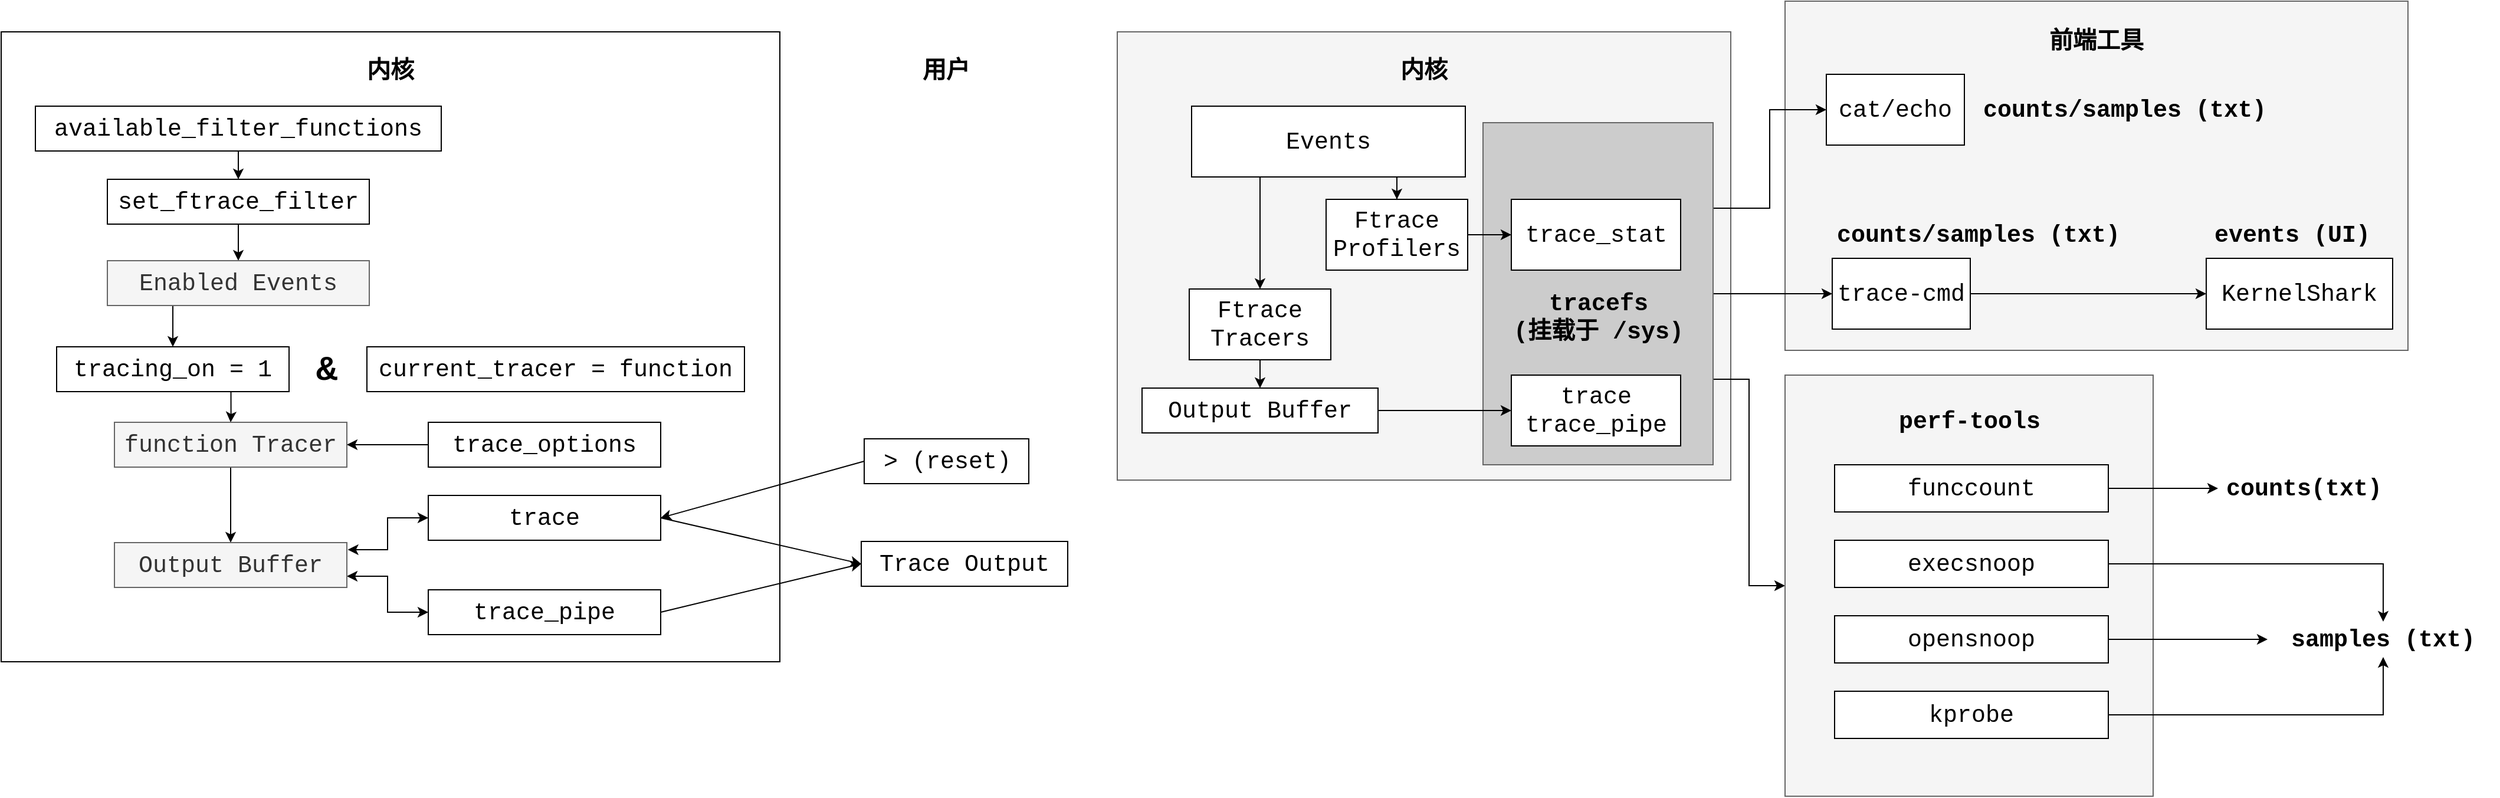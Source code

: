 <mxfile version="15.8.7" type="device"><diagram id="x9tby8mRVupGOMF6AwRb" name="第 1 页"><mxGraphModel dx="2254" dy="969" grid="0" gridSize="10" guides="1" tooltips="1" connect="1" arrows="1" fold="1" page="0" pageScale="1" pageWidth="827" pageHeight="1169" math="0" shadow="0"><root><mxCell id="0"/><mxCell id="1" parent="0"/><mxCell id="cLZD9SabVryVcj0JCKJm-41" value="" style="rounded=0;whiteSpace=wrap;html=1;fillColor=#f5f5f5;fontColor=#333333;strokeColor=#666666;" parent="1" vertex="1"><mxGeometry x="722" y="156" width="528" height="296" as="geometry"/></mxCell><mxCell id="cLZD9SabVryVcj0JCKJm-8" value="" style="rounded=0;whiteSpace=wrap;html=1;fillColor=#f5f5f5;fontColor=#333333;strokeColor=#666666;" parent="1" vertex="1"><mxGeometry x="156" y="182" width="520" height="380" as="geometry"/></mxCell><mxCell id="cLZD9SabVryVcj0JCKJm-4" style="edgeStyle=orthogonalEdgeStyle;rounded=0;orthogonalLoop=1;jettySize=auto;html=1;fontFamily=Courier New;fontSize=20;exitX=0.25;exitY=1;exitDx=0;exitDy=0;" parent="1" source="cLZD9SabVryVcj0JCKJm-1" target="cLZD9SabVryVcj0JCKJm-3" edge="1"><mxGeometry relative="1" as="geometry"/></mxCell><mxCell id="cLZD9SabVryVcj0JCKJm-6" style="edgeStyle=orthogonalEdgeStyle;rounded=0;orthogonalLoop=1;jettySize=auto;html=1;fontFamily=Courier New;fontSize=20;exitX=0.75;exitY=1;exitDx=0;exitDy=0;" parent="1" source="cLZD9SabVryVcj0JCKJm-1" target="cLZD9SabVryVcj0JCKJm-5" edge="1"><mxGeometry relative="1" as="geometry"/></mxCell><mxCell id="cLZD9SabVryVcj0JCKJm-1" value="&lt;font style=&quot;font-size: 20px&quot; face=&quot;Courier New&quot;&gt;Events&lt;/font&gt;" style="rounded=0;whiteSpace=wrap;html=1;" parent="1" vertex="1"><mxGeometry x="219" y="245" width="232" height="60" as="geometry"/></mxCell><mxCell id="cLZD9SabVryVcj0JCKJm-2" value="&lt;font style=&quot;font-size: 20px&quot; face=&quot;Courier New&quot;&gt;Output Buffer&lt;/font&gt;" style="rounded=0;whiteSpace=wrap;html=1;" parent="1" vertex="1"><mxGeometry x="177" y="484" width="200" height="38" as="geometry"/></mxCell><mxCell id="cLZD9SabVryVcj0JCKJm-7" style="edgeStyle=orthogonalEdgeStyle;rounded=0;orthogonalLoop=1;jettySize=auto;html=1;fontFamily=Courier New;fontSize=20;" parent="1" source="cLZD9SabVryVcj0JCKJm-3" target="cLZD9SabVryVcj0JCKJm-2" edge="1"><mxGeometry relative="1" as="geometry"/></mxCell><mxCell id="cLZD9SabVryVcj0JCKJm-3" value="&lt;font style=&quot;font-size: 20px&quot; face=&quot;Courier New&quot;&gt;Ftrace Tracers&lt;/font&gt;" style="rounded=0;whiteSpace=wrap;html=1;" parent="1" vertex="1"><mxGeometry x="217" y="400" width="120" height="60" as="geometry"/></mxCell><mxCell id="cLZD9SabVryVcj0JCKJm-5" value="&lt;font style=&quot;font-size: 20px&quot; face=&quot;Courier New&quot;&gt;Ftrace Profilers&lt;/font&gt;" style="rounded=0;whiteSpace=wrap;html=1;" parent="1" vertex="1"><mxGeometry x="333" y="324" width="120" height="60" as="geometry"/></mxCell><mxCell id="cLZD9SabVryVcj0JCKJm-9" value="&lt;b&gt;内核&lt;/b&gt;" style="text;html=1;strokeColor=none;fillColor=none;align=center;verticalAlign=middle;whiteSpace=wrap;rounded=0;fontFamily=Courier New;fontSize=20;" parent="1" vertex="1"><mxGeometry x="371" y="200" width="90" height="30" as="geometry"/></mxCell><mxCell id="cLZD9SabVryVcj0JCKJm-18" style="edgeStyle=orthogonalEdgeStyle;rounded=0;orthogonalLoop=1;jettySize=auto;html=1;fontFamily=Courier New;fontSize=20;exitX=1;exitY=0.25;exitDx=0;exitDy=0;" parent="1" source="cLZD9SabVryVcj0JCKJm-10" target="cLZD9SabVryVcj0JCKJm-17" edge="1"><mxGeometry relative="1" as="geometry"/></mxCell><mxCell id="cLZD9SabVryVcj0JCKJm-20" style="edgeStyle=orthogonalEdgeStyle;rounded=0;orthogonalLoop=1;jettySize=auto;html=1;entryX=0;entryY=0.5;entryDx=0;entryDy=0;fontFamily=Courier New;fontSize=20;" parent="1" source="cLZD9SabVryVcj0JCKJm-10" target="cLZD9SabVryVcj0JCKJm-19" edge="1"><mxGeometry relative="1" as="geometry"/></mxCell><mxCell id="cLZD9SabVryVcj0JCKJm-24" style="edgeStyle=orthogonalEdgeStyle;rounded=0;orthogonalLoop=1;jettySize=auto;html=1;fontFamily=Courier New;fontSize=20;exitX=1;exitY=0.75;exitDx=0;exitDy=0;" parent="1" source="cLZD9SabVryVcj0JCKJm-10" target="cLZD9SabVryVcj0JCKJm-22" edge="1"><mxGeometry relative="1" as="geometry"/></mxCell><mxCell id="cLZD9SabVryVcj0JCKJm-10" value="" style="rounded=0;whiteSpace=wrap;html=1;fillColor=#CCCCCC;fontColor=#333333;strokeColor=#666666;" parent="1" vertex="1"><mxGeometry x="466" y="259" width="195" height="290" as="geometry"/></mxCell><mxCell id="cLZD9SabVryVcj0JCKJm-11" value="&lt;font style=&quot;font-size: 20px&quot; face=&quot;Courier New&quot;&gt;trace_stat&lt;/font&gt;" style="rounded=0;whiteSpace=wrap;html=1;" parent="1" vertex="1"><mxGeometry x="490" y="324" width="143.5" height="60" as="geometry"/></mxCell><mxCell id="cLZD9SabVryVcj0JCKJm-13" style="edgeStyle=orthogonalEdgeStyle;rounded=0;orthogonalLoop=1;jettySize=auto;html=1;fontFamily=Courier New;fontSize=20;" parent="1" source="cLZD9SabVryVcj0JCKJm-5" target="cLZD9SabVryVcj0JCKJm-11" edge="1"><mxGeometry relative="1" as="geometry"/></mxCell><mxCell id="cLZD9SabVryVcj0JCKJm-14" value="&lt;font style=&quot;font-size: 20px&quot; face=&quot;Courier New&quot;&gt;trace&lt;br&gt;trace_pipe&lt;br&gt;&lt;/font&gt;" style="rounded=0;whiteSpace=wrap;html=1;" parent="1" vertex="1"><mxGeometry x="490" y="473" width="143.5" height="60" as="geometry"/></mxCell><mxCell id="cLZD9SabVryVcj0JCKJm-16" value="&lt;b&gt;tracefs &lt;br&gt;(挂载于 /sys)&lt;/b&gt;" style="text;html=1;strokeColor=none;fillColor=none;align=center;verticalAlign=middle;whiteSpace=wrap;rounded=0;fontFamily=Courier New;fontSize=20;" parent="1" vertex="1"><mxGeometry x="473.5" y="409" width="180" height="30" as="geometry"/></mxCell><mxCell id="cLZD9SabVryVcj0JCKJm-17" value="&lt;font style=&quot;font-size: 20px&quot; face=&quot;Courier New&quot;&gt;cat/echo&lt;br&gt;&lt;/font&gt;" style="rounded=0;whiteSpace=wrap;html=1;" parent="1" vertex="1"><mxGeometry x="757" y="218" width="117" height="60" as="geometry"/></mxCell><mxCell id="cLZD9SabVryVcj0JCKJm-31" style="edgeStyle=orthogonalEdgeStyle;rounded=0;orthogonalLoop=1;jettySize=auto;html=1;fontFamily=Courier New;fontSize=20;" parent="1" source="cLZD9SabVryVcj0JCKJm-19" target="cLZD9SabVryVcj0JCKJm-30" edge="1"><mxGeometry relative="1" as="geometry"/></mxCell><mxCell id="cLZD9SabVryVcj0JCKJm-19" value="&lt;font style=&quot;font-size: 20px&quot; face=&quot;Courier New&quot;&gt;trace-cmd&lt;br&gt;&lt;/font&gt;" style="rounded=0;whiteSpace=wrap;html=1;" parent="1" vertex="1"><mxGeometry x="762" y="374" width="117" height="60" as="geometry"/></mxCell><mxCell id="cLZD9SabVryVcj0JCKJm-22" value="" style="rounded=0;whiteSpace=wrap;html=1;fillColor=#f5f5f5;fontColor=#333333;strokeColor=#666666;" parent="1" vertex="1"><mxGeometry x="722" y="473" width="312" height="357" as="geometry"/></mxCell><mxCell id="cLZD9SabVryVcj0JCKJm-23" value="&lt;b&gt;perf-tools&lt;/b&gt;" style="text;html=1;strokeColor=none;fillColor=none;align=center;verticalAlign=middle;whiteSpace=wrap;rounded=0;fontFamily=Courier New;fontSize=20;" parent="1" vertex="1"><mxGeometry x="805.5" y="497" width="145" height="30" as="geometry"/></mxCell><mxCell id="cLZD9SabVryVcj0JCKJm-36" style="edgeStyle=orthogonalEdgeStyle;rounded=0;orthogonalLoop=1;jettySize=auto;html=1;entryX=0;entryY=0.5;entryDx=0;entryDy=0;fontFamily=Courier New;fontSize=20;" parent="1" source="cLZD9SabVryVcj0JCKJm-25" target="cLZD9SabVryVcj0JCKJm-35" edge="1"><mxGeometry relative="1" as="geometry"/></mxCell><mxCell id="cLZD9SabVryVcj0JCKJm-25" value="&lt;font style=&quot;font-size: 20px&quot; face=&quot;Courier New&quot;&gt;funccount&lt;/font&gt;" style="rounded=0;whiteSpace=wrap;html=1;" parent="1" vertex="1"><mxGeometry x="764" y="549" width="232" height="40" as="geometry"/></mxCell><mxCell id="cLZD9SabVryVcj0JCKJm-38" style="edgeStyle=orthogonalEdgeStyle;rounded=0;orthogonalLoop=1;jettySize=auto;html=1;fontFamily=Courier New;fontSize=20;" parent="1" source="cLZD9SabVryVcj0JCKJm-26" target="cLZD9SabVryVcj0JCKJm-37" edge="1"><mxGeometry relative="1" as="geometry"/></mxCell><mxCell id="cLZD9SabVryVcj0JCKJm-26" value="&lt;font style=&quot;font-size: 20px&quot; face=&quot;Courier New&quot;&gt;execsnoop&lt;/font&gt;" style="rounded=0;whiteSpace=wrap;html=1;" parent="1" vertex="1"><mxGeometry x="764" y="613" width="232" height="40" as="geometry"/></mxCell><mxCell id="cLZD9SabVryVcj0JCKJm-39" style="edgeStyle=orthogonalEdgeStyle;rounded=0;orthogonalLoop=1;jettySize=auto;html=1;fontFamily=Courier New;fontSize=20;" parent="1" source="cLZD9SabVryVcj0JCKJm-27" target="cLZD9SabVryVcj0JCKJm-37" edge="1"><mxGeometry relative="1" as="geometry"/></mxCell><mxCell id="cLZD9SabVryVcj0JCKJm-27" value="&lt;font style=&quot;font-size: 20px&quot; face=&quot;Courier New&quot;&gt;opensnoop&lt;/font&gt;" style="rounded=0;whiteSpace=wrap;html=1;" parent="1" vertex="1"><mxGeometry x="764" y="677" width="232" height="40" as="geometry"/></mxCell><mxCell id="cLZD9SabVryVcj0JCKJm-40" style="edgeStyle=orthogonalEdgeStyle;rounded=0;orthogonalLoop=1;jettySize=auto;html=1;fontFamily=Courier New;fontSize=20;" parent="1" source="cLZD9SabVryVcj0JCKJm-28" target="cLZD9SabVryVcj0JCKJm-37" edge="1"><mxGeometry relative="1" as="geometry"/></mxCell><mxCell id="cLZD9SabVryVcj0JCKJm-28" value="&lt;font style=&quot;font-size: 20px&quot; face=&quot;Courier New&quot;&gt;kprobe&lt;/font&gt;" style="rounded=0;whiteSpace=wrap;html=1;" parent="1" vertex="1"><mxGeometry x="764" y="741" width="232" height="40" as="geometry"/></mxCell><mxCell id="cLZD9SabVryVcj0JCKJm-29" value="&lt;b&gt;前端工具&lt;/b&gt;" style="text;html=1;strokeColor=none;fillColor=none;align=center;verticalAlign=middle;whiteSpace=wrap;rounded=0;fontFamily=Courier New;fontSize=20;" parent="1" vertex="1"><mxGeometry x="943" y="175" width="86" height="30" as="geometry"/></mxCell><mxCell id="cLZD9SabVryVcj0JCKJm-30" value="&lt;font style=&quot;font-size: 20px&quot; face=&quot;Courier New&quot;&gt;KernelShark&lt;br&gt;&lt;/font&gt;" style="rounded=0;whiteSpace=wrap;html=1;" parent="1" vertex="1"><mxGeometry x="1079" y="374" width="158" height="60" as="geometry"/></mxCell><mxCell id="cLZD9SabVryVcj0JCKJm-32" value="&lt;b&gt;counts/samples (txt)&lt;/b&gt;" style="text;html=1;strokeColor=none;fillColor=none;align=center;verticalAlign=middle;whiteSpace=wrap;rounded=0;fontFamily=Courier New;fontSize=20;" parent="1" vertex="1"><mxGeometry x="881" y="233" width="258" height="30" as="geometry"/></mxCell><mxCell id="cLZD9SabVryVcj0JCKJm-33" value="&lt;b&gt;counts/samples (txt)&lt;/b&gt;" style="text;html=1;strokeColor=none;fillColor=none;align=center;verticalAlign=middle;whiteSpace=wrap;rounded=0;fontFamily=Courier New;fontSize=20;" parent="1" vertex="1"><mxGeometry x="757" y="339" width="258" height="30" as="geometry"/></mxCell><mxCell id="cLZD9SabVryVcj0JCKJm-34" value="&lt;b&gt;events (UI)&lt;/b&gt;" style="text;html=1;strokeColor=none;fillColor=none;align=center;verticalAlign=middle;whiteSpace=wrap;rounded=0;fontFamily=Courier New;fontSize=20;" parent="1" vertex="1"><mxGeometry x="1077" y="339" width="150" height="30" as="geometry"/></mxCell><mxCell id="cLZD9SabVryVcj0JCKJm-35" value="&lt;b&gt;counts(txt)&lt;/b&gt;" style="text;html=1;strokeColor=none;fillColor=none;align=center;verticalAlign=middle;whiteSpace=wrap;rounded=0;fontFamily=Courier New;fontSize=20;" parent="1" vertex="1"><mxGeometry x="1089" y="554" width="146" height="30" as="geometry"/></mxCell><mxCell id="cLZD9SabVryVcj0JCKJm-37" value="&lt;b&gt;samples (txt)&lt;/b&gt;" style="text;html=1;strokeColor=none;fillColor=none;align=center;verticalAlign=middle;whiteSpace=wrap;rounded=0;fontFamily=Courier New;fontSize=20;" parent="1" vertex="1"><mxGeometry x="1131" y="682" width="196" height="30" as="geometry"/></mxCell><mxCell id="cLZD9SabVryVcj0JCKJm-15" style="edgeStyle=orthogonalEdgeStyle;rounded=0;orthogonalLoop=1;jettySize=auto;html=1;fontFamily=Courier New;fontSize=20;" parent="1" source="cLZD9SabVryVcj0JCKJm-2" target="cLZD9SabVryVcj0JCKJm-14" edge="1"><mxGeometry relative="1" as="geometry"/></mxCell><mxCell id="KrAxHenzeYv82aDhXSFt-1" value="" style="rounded=0;whiteSpace=wrap;html=1;" vertex="1" parent="1"><mxGeometry x="-790" y="182" width="660" height="534" as="geometry"/></mxCell><mxCell id="KrAxHenzeYv82aDhXSFt-2" value="&lt;b&gt;内核&lt;/b&gt;" style="text;html=1;strokeColor=none;fillColor=none;align=center;verticalAlign=middle;whiteSpace=wrap;rounded=0;fontFamily=Courier New;fontSize=20;" vertex="1" parent="1"><mxGeometry x="-505" y="200" width="90" height="30" as="geometry"/></mxCell><mxCell id="KrAxHenzeYv82aDhXSFt-5" style="edgeStyle=orthogonalEdgeStyle;rounded=0;orthogonalLoop=1;jettySize=auto;html=1;entryX=0.5;entryY=0;entryDx=0;entryDy=0;" edge="1" parent="1" source="KrAxHenzeYv82aDhXSFt-3" target="KrAxHenzeYv82aDhXSFt-4"><mxGeometry relative="1" as="geometry"/></mxCell><mxCell id="KrAxHenzeYv82aDhXSFt-3" value="&lt;font style=&quot;font-size: 20px&quot; face=&quot;Courier New&quot;&gt;available_filter_functions&lt;/font&gt;" style="rounded=0;whiteSpace=wrap;html=1;" vertex="1" parent="1"><mxGeometry x="-761" y="245" width="344" height="38" as="geometry"/></mxCell><mxCell id="KrAxHenzeYv82aDhXSFt-7" style="edgeStyle=orthogonalEdgeStyle;rounded=0;orthogonalLoop=1;jettySize=auto;html=1;entryX=0.5;entryY=0;entryDx=0;entryDy=0;" edge="1" parent="1" source="KrAxHenzeYv82aDhXSFt-4" target="KrAxHenzeYv82aDhXSFt-6"><mxGeometry relative="1" as="geometry"/></mxCell><mxCell id="KrAxHenzeYv82aDhXSFt-4" value="&lt;font style=&quot;font-size: 20px&quot; face=&quot;Courier New&quot;&gt;set_ftrace_filter&lt;/font&gt;" style="rounded=0;whiteSpace=wrap;html=1;" vertex="1" parent="1"><mxGeometry x="-700" y="307" width="222" height="38" as="geometry"/></mxCell><mxCell id="KrAxHenzeYv82aDhXSFt-9" style="edgeStyle=orthogonalEdgeStyle;rounded=0;orthogonalLoop=1;jettySize=auto;html=1;exitX=0.25;exitY=1;exitDx=0;exitDy=0;" edge="1" parent="1" source="KrAxHenzeYv82aDhXSFt-6" target="KrAxHenzeYv82aDhXSFt-8"><mxGeometry relative="1" as="geometry"/></mxCell><mxCell id="KrAxHenzeYv82aDhXSFt-6" value="&lt;font style=&quot;font-size: 20px&quot; face=&quot;Courier New&quot;&gt;Enabled Events&lt;/font&gt;" style="rounded=0;whiteSpace=wrap;html=1;fillColor=#f5f5f5;fontColor=#333333;strokeColor=#666666;" vertex="1" parent="1"><mxGeometry x="-700" y="376" width="222" height="38" as="geometry"/></mxCell><mxCell id="KrAxHenzeYv82aDhXSFt-13" style="edgeStyle=orthogonalEdgeStyle;rounded=0;orthogonalLoop=1;jettySize=auto;html=1;fontSize=30;exitX=0.75;exitY=1;exitDx=0;exitDy=0;" edge="1" parent="1" source="KrAxHenzeYv82aDhXSFt-8" target="KrAxHenzeYv82aDhXSFt-12"><mxGeometry relative="1" as="geometry"/></mxCell><mxCell id="KrAxHenzeYv82aDhXSFt-8" value="&lt;font style=&quot;font-size: 20px&quot; face=&quot;Courier New&quot;&gt;tracing_on = 1&lt;/font&gt;" style="rounded=0;whiteSpace=wrap;html=1;" vertex="1" parent="1"><mxGeometry x="-743" y="449" width="197" height="38" as="geometry"/></mxCell><mxCell id="KrAxHenzeYv82aDhXSFt-10" value="&lt;font style=&quot;font-size: 20px&quot; face=&quot;Courier New&quot;&gt;current_tracer = function&lt;/font&gt;" style="rounded=0;whiteSpace=wrap;html=1;" vertex="1" parent="1"><mxGeometry x="-480" y="449" width="320" height="38" as="geometry"/></mxCell><mxCell id="KrAxHenzeYv82aDhXSFt-11" value="&lt;b&gt;&lt;font style=&quot;font-size: 30px&quot;&gt;&amp;amp;&lt;/font&gt;&lt;/b&gt;" style="text;html=1;strokeColor=none;fillColor=none;align=center;verticalAlign=middle;whiteSpace=wrap;rounded=0;fontFamily=Courier New;fontSize=20;" vertex="1" parent="1"><mxGeometry x="-559" y="453" width="90" height="30" as="geometry"/></mxCell><mxCell id="KrAxHenzeYv82aDhXSFt-17" style="edgeStyle=orthogonalEdgeStyle;rounded=0;orthogonalLoop=1;jettySize=auto;html=1;entryX=0.5;entryY=0;entryDx=0;entryDy=0;fontSize=30;" edge="1" parent="1" source="KrAxHenzeYv82aDhXSFt-12" target="KrAxHenzeYv82aDhXSFt-16"><mxGeometry relative="1" as="geometry"/></mxCell><mxCell id="KrAxHenzeYv82aDhXSFt-12" value="&lt;font style=&quot;font-size: 20px&quot; face=&quot;Courier New&quot;&gt;function Tracer&lt;/font&gt;" style="rounded=0;whiteSpace=wrap;html=1;fillColor=#f5f5f5;fontColor=#333333;strokeColor=#666666;" vertex="1" parent="1"><mxGeometry x="-694" y="513" width="197" height="38" as="geometry"/></mxCell><mxCell id="KrAxHenzeYv82aDhXSFt-15" style="edgeStyle=orthogonalEdgeStyle;rounded=0;orthogonalLoop=1;jettySize=auto;html=1;fontSize=30;" edge="1" parent="1" source="KrAxHenzeYv82aDhXSFt-14" target="KrAxHenzeYv82aDhXSFt-12"><mxGeometry relative="1" as="geometry"/></mxCell><mxCell id="KrAxHenzeYv82aDhXSFt-14" value="&lt;font style=&quot;font-size: 20px&quot; face=&quot;Courier New&quot;&gt;trace_options&lt;/font&gt;" style="rounded=0;whiteSpace=wrap;html=1;" vertex="1" parent="1"><mxGeometry x="-428" y="513" width="197" height="38" as="geometry"/></mxCell><mxCell id="KrAxHenzeYv82aDhXSFt-19" style="edgeStyle=orthogonalEdgeStyle;rounded=0;orthogonalLoop=1;jettySize=auto;html=1;entryX=0;entryY=0.5;entryDx=0;entryDy=0;fontSize=30;startArrow=classic;startFill=1;exitX=1.004;exitY=0.158;exitDx=0;exitDy=0;exitPerimeter=0;" edge="1" parent="1" source="KrAxHenzeYv82aDhXSFt-16" target="KrAxHenzeYv82aDhXSFt-18"><mxGeometry relative="1" as="geometry"/></mxCell><mxCell id="KrAxHenzeYv82aDhXSFt-21" style="edgeStyle=orthogonalEdgeStyle;rounded=0;orthogonalLoop=1;jettySize=auto;html=1;entryX=0;entryY=0.5;entryDx=0;entryDy=0;fontSize=30;startArrow=classic;startFill=1;exitX=1;exitY=0.75;exitDx=0;exitDy=0;" edge="1" parent="1" source="KrAxHenzeYv82aDhXSFt-16" target="KrAxHenzeYv82aDhXSFt-20"><mxGeometry relative="1" as="geometry"/></mxCell><mxCell id="KrAxHenzeYv82aDhXSFt-16" value="&lt;font style=&quot;font-size: 20px&quot; face=&quot;Courier New&quot;&gt;Output Buffer&lt;/font&gt;" style="rounded=0;whiteSpace=wrap;html=1;fillColor=#f5f5f5;fontColor=#333333;strokeColor=#666666;" vertex="1" parent="1"><mxGeometry x="-694" y="615" width="197" height="38" as="geometry"/></mxCell><mxCell id="KrAxHenzeYv82aDhXSFt-27" style="edgeStyle=none;rounded=0;orthogonalLoop=1;jettySize=auto;html=1;entryX=0;entryY=0.5;entryDx=0;entryDy=0;fontSize=30;startArrow=none;startFill=0;exitX=1;exitY=0.5;exitDx=0;exitDy=0;" edge="1" parent="1" source="KrAxHenzeYv82aDhXSFt-18" target="KrAxHenzeYv82aDhXSFt-25"><mxGeometry relative="1" as="geometry"/></mxCell><mxCell id="KrAxHenzeYv82aDhXSFt-18" value="&lt;font style=&quot;font-size: 20px&quot; face=&quot;Courier New&quot;&gt;trace&lt;/font&gt;" style="rounded=0;whiteSpace=wrap;html=1;" vertex="1" parent="1"><mxGeometry x="-428" y="575" width="197" height="38" as="geometry"/></mxCell><mxCell id="KrAxHenzeYv82aDhXSFt-28" style="edgeStyle=none;rounded=0;orthogonalLoop=1;jettySize=auto;html=1;entryX=0;entryY=0.5;entryDx=0;entryDy=0;fontSize=30;startArrow=none;startFill=0;exitX=1;exitY=0.5;exitDx=0;exitDy=0;" edge="1" parent="1" source="KrAxHenzeYv82aDhXSFt-20" target="KrAxHenzeYv82aDhXSFt-25"><mxGeometry relative="1" as="geometry"/></mxCell><mxCell id="KrAxHenzeYv82aDhXSFt-20" value="&lt;font style=&quot;font-size: 20px&quot; face=&quot;Courier New&quot;&gt;trace_pipe&lt;/font&gt;" style="rounded=0;whiteSpace=wrap;html=1;" vertex="1" parent="1"><mxGeometry x="-428" y="655" width="197" height="38" as="geometry"/></mxCell><mxCell id="KrAxHenzeYv82aDhXSFt-22" value="&lt;b&gt;用户&lt;/b&gt;" style="text;html=1;strokeColor=none;fillColor=none;align=center;verticalAlign=middle;whiteSpace=wrap;rounded=0;fontFamily=Courier New;fontSize=20;" vertex="1" parent="1"><mxGeometry x="-33.75" y="200" width="90" height="30" as="geometry"/></mxCell><mxCell id="KrAxHenzeYv82aDhXSFt-24" style="rounded=0;orthogonalLoop=1;jettySize=auto;html=1;entryX=1;entryY=0.5;entryDx=0;entryDy=0;fontSize=30;startArrow=none;startFill=0;exitX=0;exitY=0.5;exitDx=0;exitDy=0;" edge="1" parent="1" source="KrAxHenzeYv82aDhXSFt-23" target="KrAxHenzeYv82aDhXSFt-18"><mxGeometry relative="1" as="geometry"/></mxCell><mxCell id="KrAxHenzeYv82aDhXSFt-23" value="&lt;font face=&quot;Courier New&quot;&gt;&lt;span style=&quot;font-size: 20px&quot;&gt;&amp;gt; (reset)&lt;/span&gt;&lt;/font&gt;" style="rounded=0;whiteSpace=wrap;html=1;" vertex="1" parent="1"><mxGeometry x="-58.5" y="527" width="139.5" height="38" as="geometry"/></mxCell><mxCell id="KrAxHenzeYv82aDhXSFt-25" value="&lt;font face=&quot;Courier New&quot;&gt;&lt;span style=&quot;font-size: 20px&quot;&gt;Trace Output&lt;/span&gt;&lt;/font&gt;" style="rounded=0;whiteSpace=wrap;html=1;" vertex="1" parent="1"><mxGeometry x="-61" y="614" width="175" height="38" as="geometry"/></mxCell></root></mxGraphModel></diagram></mxfile>